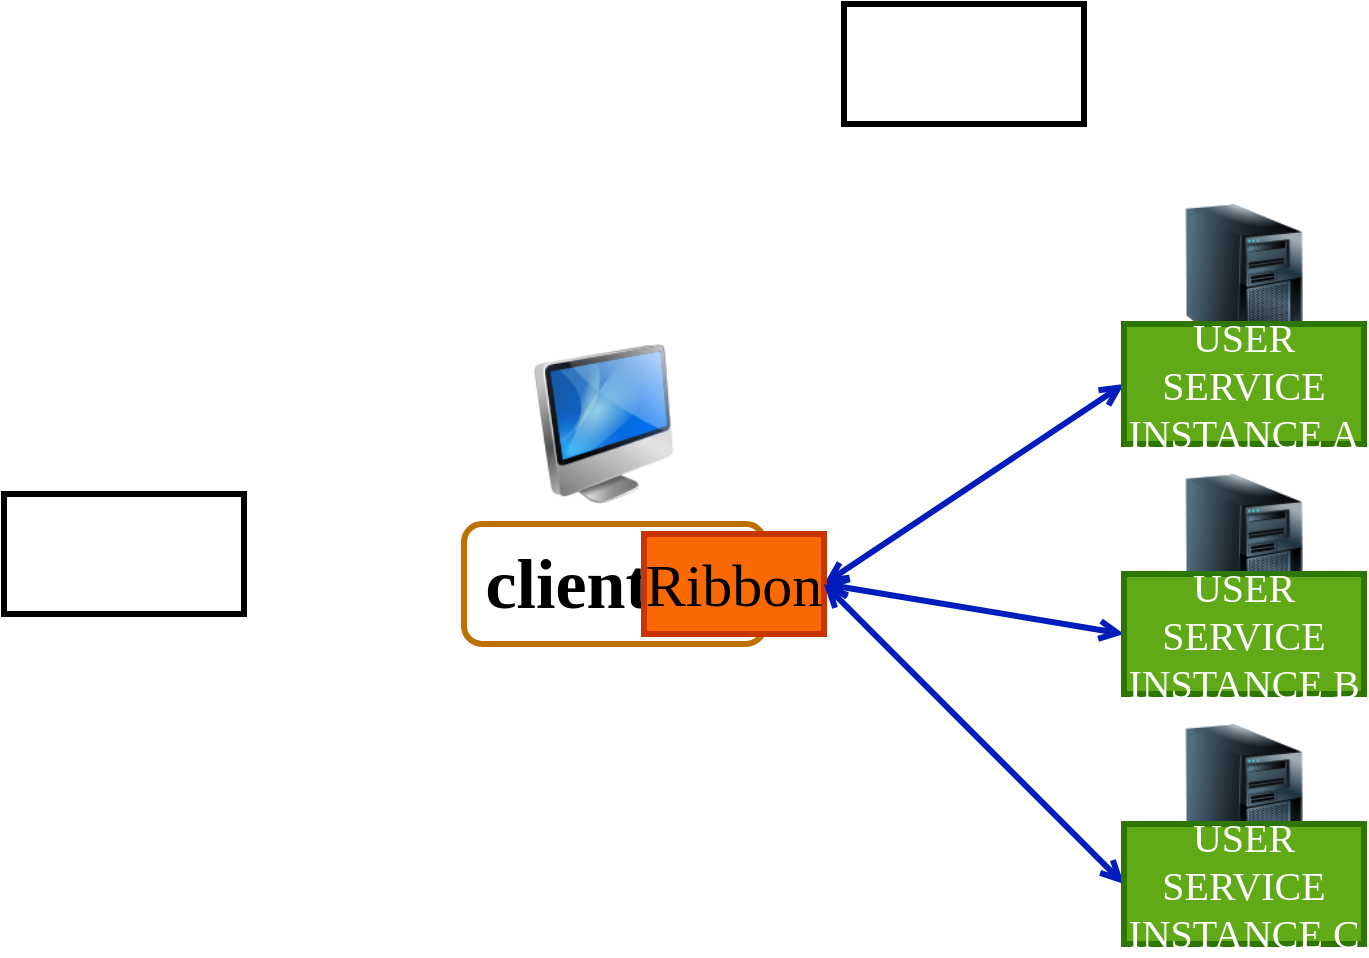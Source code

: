 <mxfile>
    <diagram id="9hEtg9j0AAER2km5qRq4" name="페이지-1">
        <mxGraphModel dx="1625" dy="1786" grid="1" gridSize="10" guides="1" tooltips="1" connect="1" arrows="1" fold="1" page="1" pageScale="1" pageWidth="827" pageHeight="1169" math="0" shadow="0">
            <root>
                <mxCell id="0"/>
                <mxCell id="1" parent="0"/>
                <mxCell id="3" value="" style="image;html=1;image=img/lib/clip_art/computers/iMac_128x128.png" vertex="1" parent="1">
                    <mxGeometry x="110" y="150" width="80" height="80" as="geometry"/>
                </mxCell>
                <mxCell id="5" value="&lt;font style=&quot;font-size: 35px&quot;&gt;&amp;nbsp;client&lt;/font&gt;" style="rounded=1;whiteSpace=wrap;html=1;fontFamily=빙그레 싸만코체;fontSource=https%3A%2F%2Fcdn.jsdelivr.net%2Fgh%2Fprojectnoonnu%2Fnoonfonts_20-10%401.0%2FBinggraeSamanco-Bold.woff;fontStyle=1;fontSize=30;align=left;strokeWidth=3;fillColor=none;fontColor=#000000;strokeColor=#BD7000;" vertex="1" parent="1">
                    <mxGeometry x="80" y="240" width="150" height="60" as="geometry"/>
                </mxCell>
                <mxCell id="14" style="edgeStyle=none;html=1;exitX=1;exitY=0.5;exitDx=0;exitDy=0;entryX=0;entryY=0.5;entryDx=0;entryDy=0;fontFamily=빙그레 싸만코체;fontSource=https%3A%2F%2Fcdn.jsdelivr.net%2Fgh%2Fprojectnoonnu%2Fnoonfonts_20-10%401.0%2FBinggraeSamanco-Bold.woff;fontSize=20;startArrow=open;startFill=0;endArrow=open;endFill=0;strokeWidth=3;fillColor=#0050ef;strokeColor=#001DBC;" edge="1" parent="1" source="6" target="11">
                    <mxGeometry relative="1" as="geometry"/>
                </mxCell>
                <mxCell id="15" style="edgeStyle=none;html=1;exitX=1;exitY=0.5;exitDx=0;exitDy=0;entryX=0;entryY=0.5;entryDx=0;entryDy=0;fontFamily=빙그레 싸만코체;fontSource=https%3A%2F%2Fcdn.jsdelivr.net%2Fgh%2Fprojectnoonnu%2Fnoonfonts_20-10%401.0%2FBinggraeSamanco-Bold.woff;fontSize=20;startArrow=open;startFill=0;endArrow=open;endFill=0;strokeWidth=3;fillColor=#0050ef;strokeColor=#001DBC;" edge="1" parent="1" source="6" target="10">
                    <mxGeometry relative="1" as="geometry"/>
                </mxCell>
                <mxCell id="6" value="Ribbon" style="rounded=0;whiteSpace=wrap;html=1;fontFamily=빙그레 싸만코체;fontSource=https%3A%2F%2Fcdn.jsdelivr.net%2Fgh%2Fprojectnoonnu%2Fnoonfonts_20-10%401.0%2FBinggraeSamanco-Bold.woff;fontSize=30;strokeWidth=3;fillColor=#fa6800;fontColor=#000000;strokeColor=#C73500;" vertex="1" parent="1">
                    <mxGeometry x="170" y="245" width="90" height="50" as="geometry"/>
                </mxCell>
                <mxCell id="7" value="" style="image;html=1;image=img/lib/clip_art/computers/Server_Tower_128x128.png;fontFamily=빙그레 싸만코체;fontSource=https%3A%2F%2Fcdn.jsdelivr.net%2Fgh%2Fprojectnoonnu%2Fnoonfonts_20-10%401.0%2FBinggraeSamanco-Bold.woff;fontSize=35;strokeWidth=3;fillColor=none;" vertex="1" parent="1">
                    <mxGeometry x="430" y="80" width="80" height="80" as="geometry"/>
                </mxCell>
                <mxCell id="8" value="" style="image;html=1;image=img/lib/clip_art/computers/Server_Tower_128x128.png;fontFamily=빙그레 싸만코체;fontSource=https%3A%2F%2Fcdn.jsdelivr.net%2Fgh%2Fprojectnoonnu%2Fnoonfonts_20-10%401.0%2FBinggraeSamanco-Bold.woff;fontSize=35;strokeWidth=3;fillColor=none;" vertex="1" parent="1">
                    <mxGeometry x="430" y="215" width="80" height="80" as="geometry"/>
                </mxCell>
                <mxCell id="9" value="" style="image;html=1;image=img/lib/clip_art/computers/Server_Tower_128x128.png;fontFamily=빙그레 싸만코체;fontSource=https%3A%2F%2Fcdn.jsdelivr.net%2Fgh%2Fprojectnoonnu%2Fnoonfonts_20-10%401.0%2FBinggraeSamanco-Bold.woff;fontSize=35;strokeWidth=3;fillColor=none;" vertex="1" parent="1">
                    <mxGeometry x="430" y="340" width="80" height="80" as="geometry"/>
                </mxCell>
                <mxCell id="10" value="USER SERVICE INSTANCE A" style="rounded=0;whiteSpace=wrap;html=1;fontFamily=빙그레 싸만코체;fontSource=https%3A%2F%2Fcdn.jsdelivr.net%2Fgh%2Fprojectnoonnu%2Fnoonfonts_20-10%401.0%2FBinggraeSamanco-Bold.woff;fontSize=20;strokeWidth=3;fillColor=#60a917;fontColor=#ffffff;strokeColor=#2D7600;" vertex="1" parent="1">
                    <mxGeometry x="410" y="140" width="120" height="60" as="geometry"/>
                </mxCell>
                <mxCell id="11" value="USER SERVICE INSTANCE B" style="rounded=0;whiteSpace=wrap;html=1;fontFamily=빙그레 싸만코체;fontSource=https%3A%2F%2Fcdn.jsdelivr.net%2Fgh%2Fprojectnoonnu%2Fnoonfonts_20-10%401.0%2FBinggraeSamanco-Bold.woff;fontSize=20;strokeWidth=3;fillColor=#60a917;fontColor=#ffffff;strokeColor=#2D7600;" vertex="1" parent="1">
                    <mxGeometry x="410" y="265" width="120" height="60" as="geometry"/>
                </mxCell>
                <mxCell id="13" style="edgeStyle=none;html=1;exitX=0;exitY=0.5;exitDx=0;exitDy=0;entryX=1;entryY=0.5;entryDx=0;entryDy=0;fontFamily=빙그레 싸만코체;fontSource=https%3A%2F%2Fcdn.jsdelivr.net%2Fgh%2Fprojectnoonnu%2Fnoonfonts_20-10%401.0%2FBinggraeSamanco-Bold.woff;fontSize=20;startArrow=open;startFill=0;endArrow=open;endFill=0;strokeWidth=3;fillColor=#0050ef;strokeColor=#001DBC;" edge="1" parent="1" source="12" target="6">
                    <mxGeometry relative="1" as="geometry"/>
                </mxCell>
                <mxCell id="12" value="USER SERVICE INSTANCE C" style="rounded=0;whiteSpace=wrap;html=1;fontFamily=빙그레 싸만코체;fontSource=https%3A%2F%2Fcdn.jsdelivr.net%2Fgh%2Fprojectnoonnu%2Fnoonfonts_20-10%401.0%2FBinggraeSamanco-Bold.woff;fontSize=20;strokeWidth=3;fillColor=#60a917;fontColor=#ffffff;strokeColor=#2D7600;" vertex="1" parent="1">
                    <mxGeometry x="410" y="390" width="120" height="60" as="geometry"/>
                </mxCell>
                <mxCell id="16" value="" style="rounded=0;whiteSpace=wrap;html=1;fontFamily=빙그레 싸만코체;fontSource=https%3A%2F%2Fcdn.jsdelivr.net%2Fgh%2Fprojectnoonnu%2Fnoonfonts_20-10%401.0%2FBinggraeSamanco-Bold.woff;fontSize=20;strokeWidth=3;fillColor=none;" vertex="1" parent="1">
                    <mxGeometry x="-150" y="225" width="120" height="60" as="geometry"/>
                </mxCell>
                <mxCell id="17" value="" style="rounded=0;whiteSpace=wrap;html=1;fontFamily=빙그레 싸만코체;fontSource=https%3A%2F%2Fcdn.jsdelivr.net%2Fgh%2Fprojectnoonnu%2Fnoonfonts_20-10%401.0%2FBinggraeSamanco-Bold.woff;fontSize=20;strokeWidth=3;fillColor=none;" vertex="1" parent="1">
                    <mxGeometry x="270" y="-20" width="120" height="60" as="geometry"/>
                </mxCell>
            </root>
        </mxGraphModel>
    </diagram>
</mxfile>
